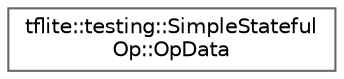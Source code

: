 digraph "Graphical Class Hierarchy"
{
 // LATEX_PDF_SIZE
  bgcolor="transparent";
  edge [fontname=Helvetica,fontsize=10,labelfontname=Helvetica,labelfontsize=10];
  node [fontname=Helvetica,fontsize=10,shape=box,height=0.2,width=0.4];
  rankdir="LR";
  Node0 [id="Node000000",label="tflite::testing::SimpleStateful\lOp::OpData",height=0.2,width=0.4,color="grey40", fillcolor="white", style="filled",URL="$structtflite_1_1testing_1_1_simple_stateful_op_1_1_op_data.html",tooltip=" "];
}
